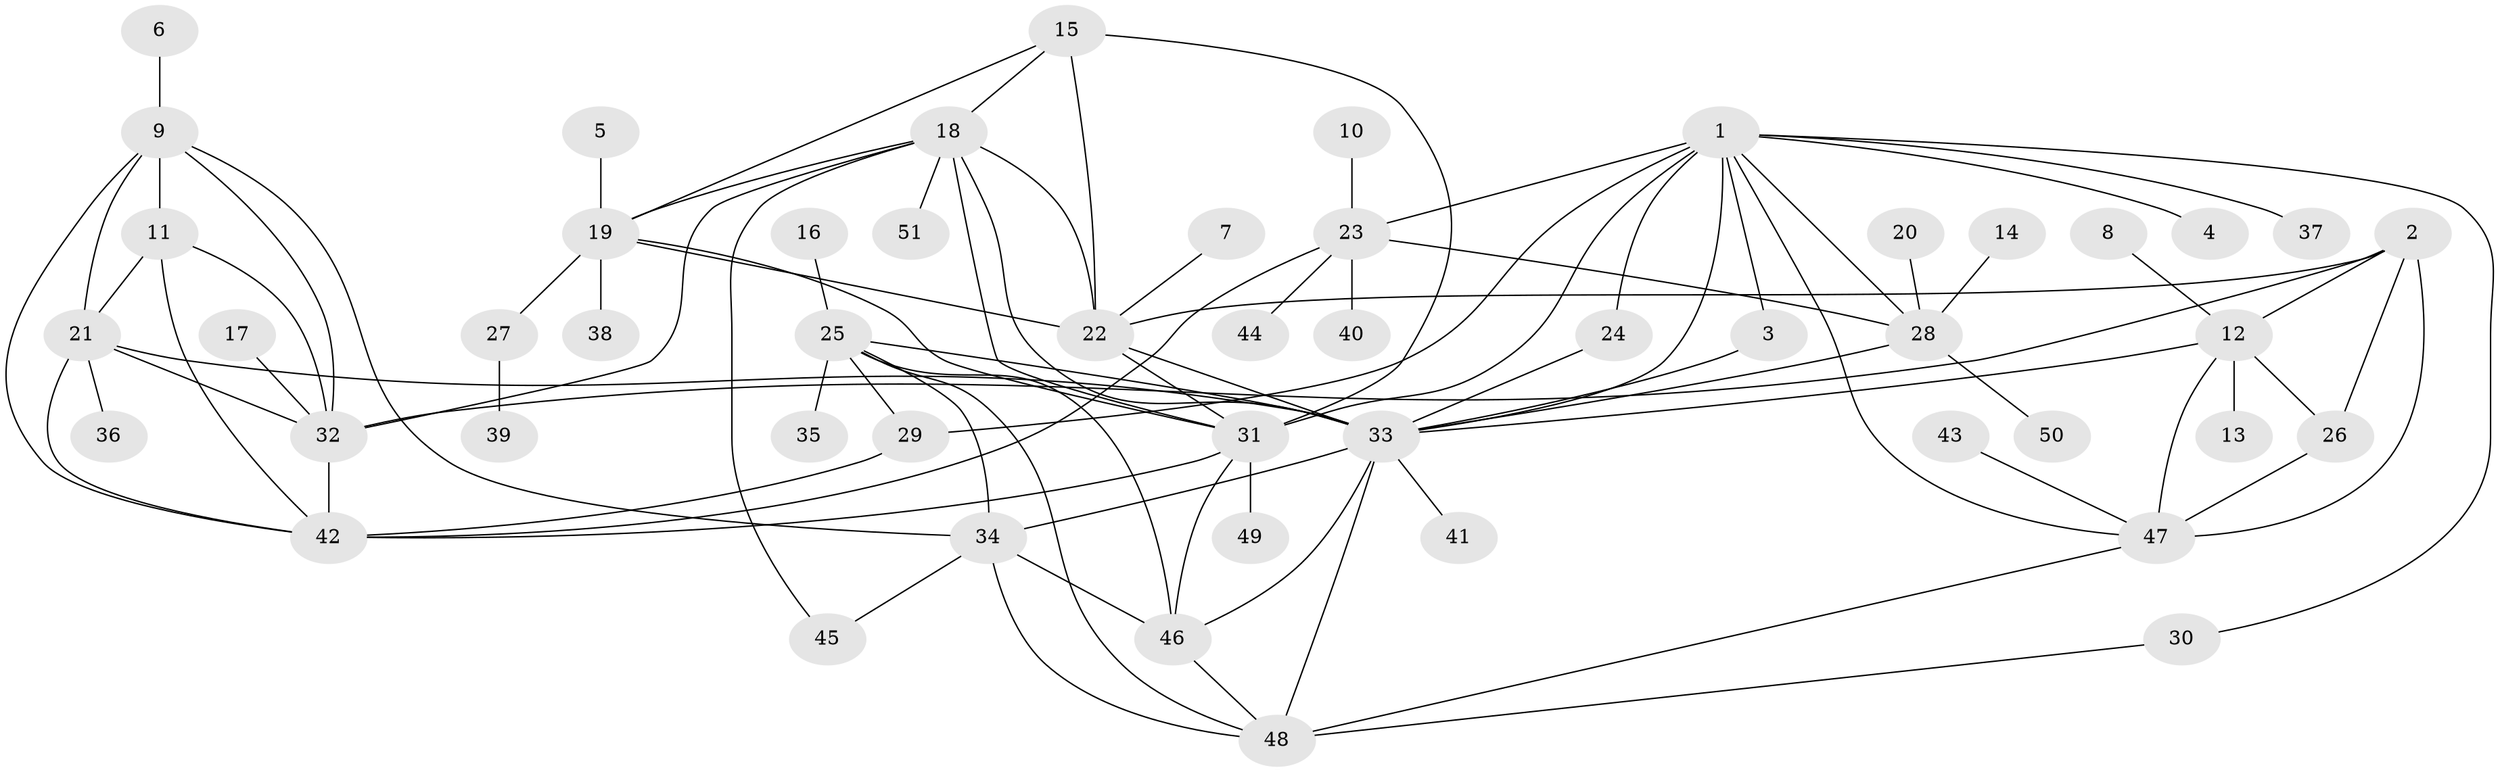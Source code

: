 // original degree distribution, {10: 0.009900990099009901, 6: 0.039603960396039604, 8: 0.06930693069306931, 5: 0.039603960396039604, 9: 0.04950495049504951, 7: 0.019801980198019802, 4: 0.0297029702970297, 13: 0.009900990099009901, 2: 0.1782178217821782, 1: 0.504950495049505, 3: 0.04950495049504951}
// Generated by graph-tools (version 1.1) at 2025/26/03/09/25 03:26:35]
// undirected, 51 vertices, 90 edges
graph export_dot {
graph [start="1"]
  node [color=gray90,style=filled];
  1;
  2;
  3;
  4;
  5;
  6;
  7;
  8;
  9;
  10;
  11;
  12;
  13;
  14;
  15;
  16;
  17;
  18;
  19;
  20;
  21;
  22;
  23;
  24;
  25;
  26;
  27;
  28;
  29;
  30;
  31;
  32;
  33;
  34;
  35;
  36;
  37;
  38;
  39;
  40;
  41;
  42;
  43;
  44;
  45;
  46;
  47;
  48;
  49;
  50;
  51;
  1 -- 3 [weight=1.0];
  1 -- 4 [weight=1.0];
  1 -- 23 [weight=3.0];
  1 -- 24 [weight=1.0];
  1 -- 28 [weight=3.0];
  1 -- 29 [weight=1.0];
  1 -- 30 [weight=1.0];
  1 -- 31 [weight=1.0];
  1 -- 33 [weight=1.0];
  1 -- 37 [weight=1.0];
  1 -- 47 [weight=1.0];
  2 -- 12 [weight=2.0];
  2 -- 22 [weight=1.0];
  2 -- 26 [weight=2.0];
  2 -- 32 [weight=1.0];
  2 -- 47 [weight=2.0];
  3 -- 33 [weight=1.0];
  5 -- 19 [weight=1.0];
  6 -- 9 [weight=1.0];
  7 -- 22 [weight=1.0];
  8 -- 12 [weight=1.0];
  9 -- 11 [weight=1.0];
  9 -- 21 [weight=1.0];
  9 -- 32 [weight=1.0];
  9 -- 34 [weight=1.0];
  9 -- 42 [weight=1.0];
  10 -- 23 [weight=1.0];
  11 -- 21 [weight=1.0];
  11 -- 32 [weight=1.0];
  11 -- 42 [weight=1.0];
  12 -- 13 [weight=1.0];
  12 -- 26 [weight=1.0];
  12 -- 33 [weight=1.0];
  12 -- 47 [weight=1.0];
  14 -- 28 [weight=1.0];
  15 -- 18 [weight=1.0];
  15 -- 19 [weight=1.0];
  15 -- 22 [weight=1.0];
  15 -- 31 [weight=1.0];
  16 -- 25 [weight=1.0];
  17 -- 32 [weight=1.0];
  18 -- 19 [weight=1.0];
  18 -- 22 [weight=1.0];
  18 -- 31 [weight=1.0];
  18 -- 32 [weight=1.0];
  18 -- 33 [weight=1.0];
  18 -- 45 [weight=1.0];
  18 -- 51 [weight=1.0];
  19 -- 22 [weight=1.0];
  19 -- 27 [weight=1.0];
  19 -- 31 [weight=1.0];
  19 -- 38 [weight=1.0];
  20 -- 28 [weight=1.0];
  21 -- 32 [weight=1.0];
  21 -- 33 [weight=1.0];
  21 -- 36 [weight=1.0];
  21 -- 42 [weight=1.0];
  22 -- 31 [weight=1.0];
  22 -- 33 [weight=1.0];
  23 -- 28 [weight=1.0];
  23 -- 40 [weight=1.0];
  23 -- 42 [weight=1.0];
  23 -- 44 [weight=1.0];
  24 -- 33 [weight=1.0];
  25 -- 29 [weight=1.0];
  25 -- 33 [weight=1.0];
  25 -- 34 [weight=1.0];
  25 -- 35 [weight=1.0];
  25 -- 46 [weight=1.0];
  25 -- 48 [weight=1.0];
  26 -- 47 [weight=1.0];
  27 -- 39 [weight=1.0];
  28 -- 33 [weight=1.0];
  28 -- 50 [weight=1.0];
  29 -- 42 [weight=1.0];
  30 -- 48 [weight=1.0];
  31 -- 42 [weight=1.0];
  31 -- 46 [weight=1.0];
  31 -- 49 [weight=1.0];
  32 -- 42 [weight=1.0];
  33 -- 34 [weight=1.0];
  33 -- 41 [weight=1.0];
  33 -- 46 [weight=1.0];
  33 -- 48 [weight=1.0];
  34 -- 45 [weight=1.0];
  34 -- 46 [weight=1.0];
  34 -- 48 [weight=1.0];
  43 -- 47 [weight=1.0];
  46 -- 48 [weight=1.0];
  47 -- 48 [weight=1.0];
}
